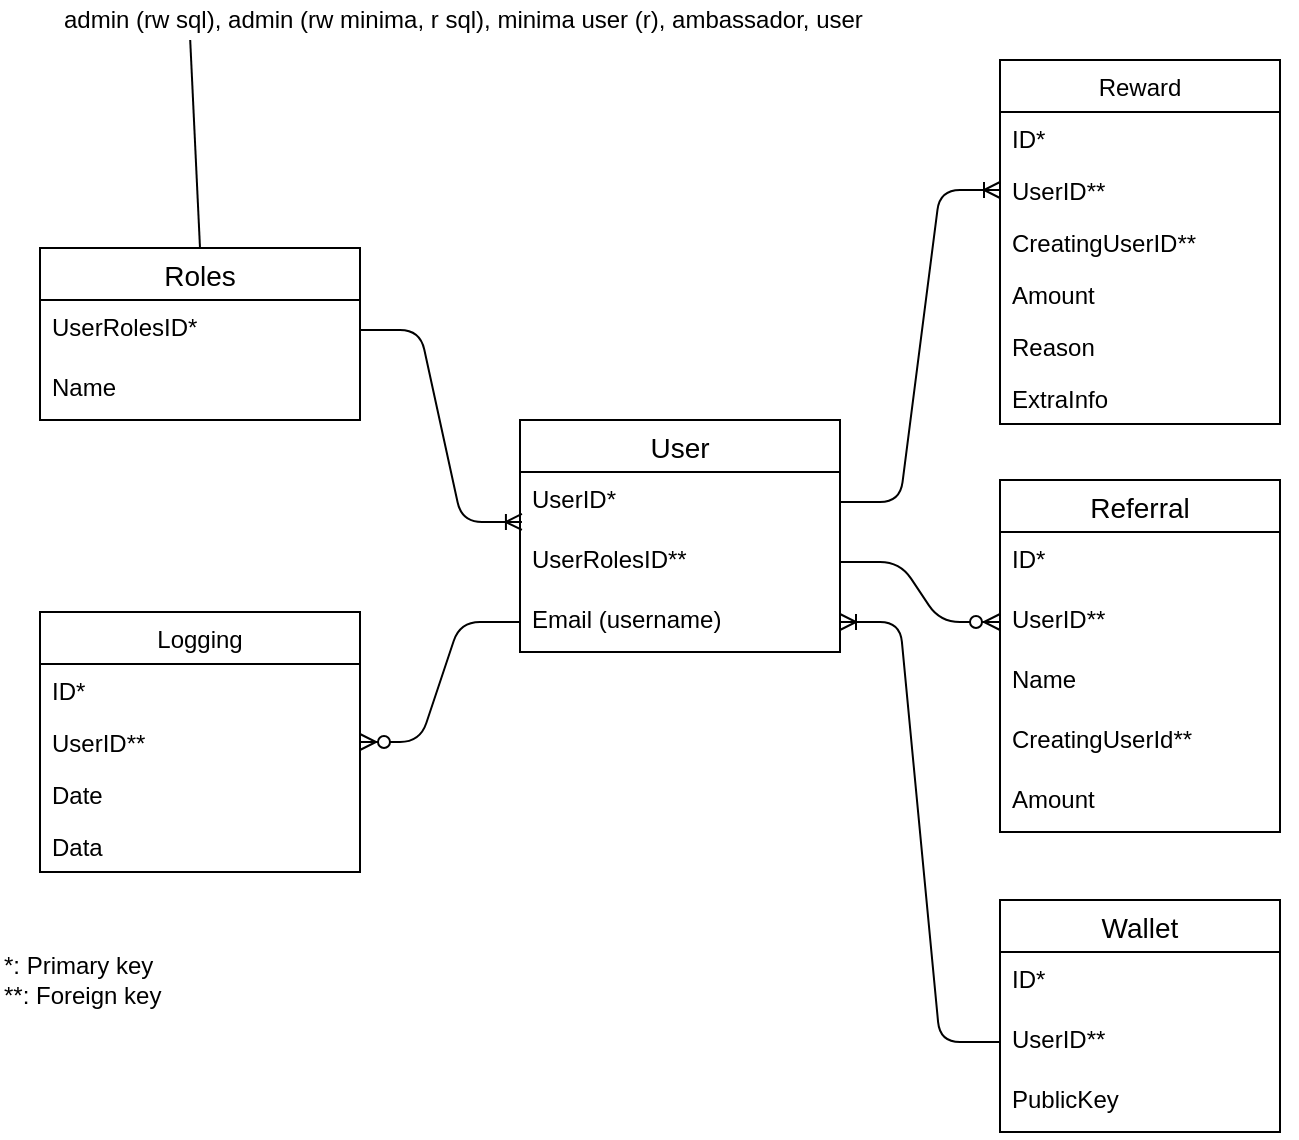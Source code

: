 <mxfile version="14.3.0" type="device"><diagram id="-R4wV61z0FhMpNAPlASs" name="Page-1"><mxGraphModel dx="946" dy="566" grid="1" gridSize="10" guides="1" tooltips="1" connect="1" arrows="1" fold="1" page="1" pageScale="1" pageWidth="850" pageHeight="1100" math="0" shadow="0"><root><mxCell id="0"/><mxCell id="1" parent="0"/><mxCell id="VogovKga2d4YdazWaHmc-1" value="User" style="swimlane;fontStyle=0;childLayout=stackLayout;horizontal=1;startSize=26;horizontalStack=0;resizeParent=1;resizeParentMax=0;resizeLast=0;collapsible=1;marginBottom=0;align=center;fontSize=14;" parent="1" vertex="1"><mxGeometry x="280" y="500" width="160" height="116" as="geometry"/></mxCell><mxCell id="VogovKga2d4YdazWaHmc-2" value="UserID*" style="text;strokeColor=none;fillColor=none;spacingLeft=4;spacingRight=4;overflow=hidden;rotatable=0;points=[[0,0.5],[1,0.5]];portConstraint=eastwest;fontSize=12;" parent="VogovKga2d4YdazWaHmc-1" vertex="1"><mxGeometry y="26" width="160" height="30" as="geometry"/></mxCell><mxCell id="VogovKga2d4YdazWaHmc-3" value="UserRolesID**" style="text;strokeColor=none;fillColor=none;spacingLeft=4;spacingRight=4;overflow=hidden;rotatable=0;points=[[0,0.5],[1,0.5]];portConstraint=eastwest;fontSize=12;" parent="VogovKga2d4YdazWaHmc-1" vertex="1"><mxGeometry y="56" width="160" height="30" as="geometry"/></mxCell><mxCell id="VogovKga2d4YdazWaHmc-4" value="Email (username)" style="text;strokeColor=none;fillColor=none;spacingLeft=4;spacingRight=4;overflow=hidden;rotatable=0;points=[[0,0.5],[1,0.5]];portConstraint=eastwest;fontSize=12;" parent="VogovKga2d4YdazWaHmc-1" vertex="1"><mxGeometry y="86" width="160" height="30" as="geometry"/></mxCell><mxCell id="VogovKga2d4YdazWaHmc-10" value="Roles" style="swimlane;fontStyle=0;childLayout=stackLayout;horizontal=1;startSize=26;horizontalStack=0;resizeParent=1;resizeParentMax=0;resizeLast=0;collapsible=1;marginBottom=0;align=center;fontSize=14;" parent="1" vertex="1"><mxGeometry x="40" y="414" width="160" height="86" as="geometry"/></mxCell><mxCell id="VogovKga2d4YdazWaHmc-12" value="UserRolesID*" style="text;strokeColor=none;fillColor=none;spacingLeft=4;spacingRight=4;overflow=hidden;rotatable=0;points=[[0,0.5],[1,0.5]];portConstraint=eastwest;fontSize=12;" parent="VogovKga2d4YdazWaHmc-10" vertex="1"><mxGeometry y="26" width="160" height="30" as="geometry"/></mxCell><mxCell id="VogovKga2d4YdazWaHmc-13" value="Name" style="text;strokeColor=none;fillColor=none;spacingLeft=4;spacingRight=4;overflow=hidden;rotatable=0;points=[[0,0.5],[1,0.5]];portConstraint=eastwest;fontSize=12;" parent="VogovKga2d4YdazWaHmc-10" vertex="1"><mxGeometry y="56" width="160" height="30" as="geometry"/></mxCell><mxCell id="VogovKga2d4YdazWaHmc-16" value="Reward" style="swimlane;fontStyle=0;childLayout=stackLayout;horizontal=1;startSize=26;fillColor=none;horizontalStack=0;resizeParent=1;resizeParentMax=0;resizeLast=0;collapsible=1;marginBottom=0;" parent="1" vertex="1"><mxGeometry x="520" y="320" width="140" height="182" as="geometry"/></mxCell><mxCell id="VogovKga2d4YdazWaHmc-29" value="ID*" style="text;strokeColor=none;fillColor=none;align=left;verticalAlign=top;spacingLeft=4;spacingRight=4;overflow=hidden;rotatable=0;points=[[0,0.5],[1,0.5]];portConstraint=eastwest;" parent="VogovKga2d4YdazWaHmc-16" vertex="1"><mxGeometry y="26" width="140" height="26" as="geometry"/></mxCell><mxCell id="aOdp0XbVGNVfr9wfOgnh-13" value="UserID**" style="text;strokeColor=none;fillColor=none;align=left;verticalAlign=top;spacingLeft=4;spacingRight=4;overflow=hidden;rotatable=0;points=[[0,0.5],[1,0.5]];portConstraint=eastwest;" parent="VogovKga2d4YdazWaHmc-16" vertex="1"><mxGeometry y="52" width="140" height="26" as="geometry"/></mxCell><mxCell id="bJdyd767cQBEqQ9NRChY-1" value="CreatingUserID**&#10;" style="text;strokeColor=none;fillColor=none;align=left;verticalAlign=top;spacingLeft=4;spacingRight=4;overflow=hidden;rotatable=0;points=[[0,0.5],[1,0.5]];portConstraint=eastwest;" parent="VogovKga2d4YdazWaHmc-16" vertex="1"><mxGeometry y="78" width="140" height="26" as="geometry"/></mxCell><mxCell id="VogovKga2d4YdazWaHmc-18" value="Amount&#10;" style="text;strokeColor=none;fillColor=none;align=left;verticalAlign=top;spacingLeft=4;spacingRight=4;overflow=hidden;rotatable=0;points=[[0,0.5],[1,0.5]];portConstraint=eastwest;" parent="VogovKga2d4YdazWaHmc-16" vertex="1"><mxGeometry y="104" width="140" height="26" as="geometry"/></mxCell><mxCell id="VogovKga2d4YdazWaHmc-19" value="Reason&#10;" style="text;strokeColor=none;fillColor=none;align=left;verticalAlign=top;spacingLeft=4;spacingRight=4;overflow=hidden;rotatable=0;points=[[0,0.5],[1,0.5]];portConstraint=eastwest;" parent="VogovKga2d4YdazWaHmc-16" vertex="1"><mxGeometry y="130" width="140" height="26" as="geometry"/></mxCell><mxCell id="QWIWX1Q93222O7gZUJ-s-7" value="ExtraInfo" style="text;strokeColor=none;fillColor=none;align=left;verticalAlign=top;spacingLeft=4;spacingRight=4;overflow=hidden;rotatable=0;points=[[0,0.5],[1,0.5]];portConstraint=eastwest;" parent="VogovKga2d4YdazWaHmc-16" vertex="1"><mxGeometry y="156" width="140" height="26" as="geometry"/></mxCell><mxCell id="VogovKga2d4YdazWaHmc-22" value="Logging" style="swimlane;fontStyle=0;childLayout=stackLayout;horizontal=1;startSize=26;fillColor=none;horizontalStack=0;resizeParent=1;resizeParentMax=0;resizeLast=0;collapsible=1;marginBottom=0;" parent="1" vertex="1"><mxGeometry x="40" y="596" width="160" height="130" as="geometry"/></mxCell><mxCell id="bJdyd767cQBEqQ9NRChY-11" value="ID*" style="text;strokeColor=none;fillColor=none;align=left;verticalAlign=top;spacingLeft=4;spacingRight=4;overflow=hidden;rotatable=0;points=[[0,0.5],[1,0.5]];portConstraint=eastwest;" parent="VogovKga2d4YdazWaHmc-22" vertex="1"><mxGeometry y="26" width="160" height="26" as="geometry"/></mxCell><mxCell id="VogovKga2d4YdazWaHmc-23" value="UserID**" style="text;strokeColor=none;fillColor=none;align=left;verticalAlign=top;spacingLeft=4;spacingRight=4;overflow=hidden;rotatable=0;points=[[0,0.5],[1,0.5]];portConstraint=eastwest;" parent="VogovKga2d4YdazWaHmc-22" vertex="1"><mxGeometry y="52" width="160" height="26" as="geometry"/></mxCell><mxCell id="VogovKga2d4YdazWaHmc-39" value="Date" style="text;strokeColor=none;fillColor=none;align=left;verticalAlign=top;spacingLeft=4;spacingRight=4;overflow=hidden;rotatable=0;points=[[0,0.5],[1,0.5]];portConstraint=eastwest;" parent="VogovKga2d4YdazWaHmc-22" vertex="1"><mxGeometry y="78" width="160" height="26" as="geometry"/></mxCell><mxCell id="VogovKga2d4YdazWaHmc-40" value="Data" style="text;strokeColor=none;fillColor=none;align=left;verticalAlign=top;spacingLeft=4;spacingRight=4;overflow=hidden;rotatable=0;points=[[0,0.5],[1,0.5]];portConstraint=eastwest;" parent="VogovKga2d4YdazWaHmc-22" vertex="1"><mxGeometry y="104" width="160" height="26" as="geometry"/></mxCell><mxCell id="VogovKga2d4YdazWaHmc-57" value="" style="edgeStyle=entityRelationEdgeStyle;fontSize=12;html=1;endArrow=ERzeroToMany;endFill=1;entryX=1;entryY=0.5;entryDx=0;entryDy=0;exitX=0;exitY=0.5;exitDx=0;exitDy=0;" parent="1" source="VogovKga2d4YdazWaHmc-4" target="VogovKga2d4YdazWaHmc-23" edge="1"><mxGeometry width="100" height="100" relative="1" as="geometry"><mxPoint x="380" y="417" as="sourcePoint"/><mxPoint x="180" y="619.998" as="targetPoint"/></mxGeometry></mxCell><mxCell id="bJdyd767cQBEqQ9NRChY-2" value="admin (rw sql), admin (rw minima, r sql), minima user (r), ambassador, user&amp;nbsp;" style="text;html=1;align=left;verticalAlign=middle;resizable=0;points=[];autosize=1;" parent="1" vertex="1"><mxGeometry x="50" y="290" width="420" height="20" as="geometry"/></mxCell><mxCell id="bJdyd767cQBEqQ9NRChY-3" value="Referral" style="swimlane;fontStyle=0;childLayout=stackLayout;horizontal=1;startSize=26;horizontalStack=0;resizeParent=1;resizeParentMax=0;resizeLast=0;collapsible=1;marginBottom=0;align=center;fontSize=14;" parent="1" vertex="1"><mxGeometry x="520" y="530" width="140" height="176" as="geometry"/></mxCell><mxCell id="bJdyd767cQBEqQ9NRChY-8" value="ID*" style="text;strokeColor=none;fillColor=none;spacingLeft=4;spacingRight=4;overflow=hidden;rotatable=0;points=[[0,0.5],[1,0.5]];portConstraint=eastwest;fontSize=12;" parent="bJdyd767cQBEqQ9NRChY-3" vertex="1"><mxGeometry y="26" width="140" height="30" as="geometry"/></mxCell><mxCell id="bJdyd767cQBEqQ9NRChY-4" value="UserID**" style="text;strokeColor=none;fillColor=none;spacingLeft=4;spacingRight=4;overflow=hidden;rotatable=0;points=[[0,0.5],[1,0.5]];portConstraint=eastwest;fontSize=12;" parent="bJdyd767cQBEqQ9NRChY-3" vertex="1"><mxGeometry y="56" width="140" height="30" as="geometry"/></mxCell><mxCell id="-M7NrTbBrlnv17T3BPxq-1" value="Name" style="text;strokeColor=none;fillColor=none;spacingLeft=4;spacingRight=4;overflow=hidden;rotatable=0;points=[[0,0.5],[1,0.5]];portConstraint=eastwest;fontSize=12;" vertex="1" parent="bJdyd767cQBEqQ9NRChY-3"><mxGeometry y="86" width="140" height="30" as="geometry"/></mxCell><mxCell id="a344jlnvcdazKrhl5FHc-2" value="CreatingUserId**" style="text;strokeColor=none;fillColor=none;spacingLeft=4;spacingRight=4;overflow=hidden;rotatable=0;points=[[0,0.5],[1,0.5]];portConstraint=eastwest;fontSize=12;" parent="bJdyd767cQBEqQ9NRChY-3" vertex="1"><mxGeometry y="116" width="140" height="30" as="geometry"/></mxCell><mxCell id="bJdyd767cQBEqQ9NRChY-5" value="Amount" style="text;strokeColor=none;fillColor=none;spacingLeft=4;spacingRight=4;overflow=hidden;rotatable=0;points=[[0,0.5],[1,0.5]];portConstraint=eastwest;fontSize=12;" parent="bJdyd767cQBEqQ9NRChY-3" vertex="1"><mxGeometry y="146" width="140" height="30" as="geometry"/></mxCell><mxCell id="bJdyd767cQBEqQ9NRChY-7" value="" style="edgeStyle=entityRelationEdgeStyle;fontSize=12;html=1;endArrow=ERzeroToMany;endFill=1;entryX=0;entryY=0.5;entryDx=0;entryDy=0;exitX=1;exitY=0.5;exitDx=0;exitDy=0;" parent="1" source="VogovKga2d4YdazWaHmc-3" target="bJdyd767cQBEqQ9NRChY-4" edge="1"><mxGeometry width="100" height="100" relative="1" as="geometry"><mxPoint x="462" y="509" as="sourcePoint"/><mxPoint x="200" y="649.998" as="targetPoint"/></mxGeometry></mxCell><mxCell id="bJdyd767cQBEqQ9NRChY-12" value="" style="endArrow=none;html=1;exitX=0.5;exitY=0;exitDx=0;exitDy=0;entryX=0.155;entryY=1;entryDx=0;entryDy=0;entryPerimeter=0;" parent="1" source="VogovKga2d4YdazWaHmc-10" target="bJdyd767cQBEqQ9NRChY-2" edge="1"><mxGeometry width="50" height="50" relative="1" as="geometry"><mxPoint x="130" y="420" as="sourcePoint"/><mxPoint x="180" y="370" as="targetPoint"/></mxGeometry></mxCell><mxCell id="VogovKga2d4YdazWaHmc-56" value="" style="edgeStyle=entityRelationEdgeStyle;fontSize=12;html=1;endArrow=ERoneToMany;entryX=0.006;entryY=0.833;entryDx=0;entryDy=0;entryPerimeter=0;exitX=1;exitY=0.5;exitDx=0;exitDy=0;" parent="1" source="VogovKga2d4YdazWaHmc-12" target="VogovKga2d4YdazWaHmc-2" edge="1"><mxGeometry width="100" height="100" relative="1" as="geometry"><mxPoint x="420" y="550" as="sourcePoint"/><mxPoint x="180.96" y="476" as="targetPoint"/></mxGeometry></mxCell><mxCell id="aOdp0XbVGNVfr9wfOgnh-12" value="" style="edgeStyle=entityRelationEdgeStyle;fontSize=12;html=1;endArrow=ERoneToMany;exitX=1;exitY=0.5;exitDx=0;exitDy=0;entryX=0;entryY=0.5;entryDx=0;entryDy=0;" parent="1" source="VogovKga2d4YdazWaHmc-2" target="aOdp0XbVGNVfr9wfOgnh-13" edge="1"><mxGeometry width="100" height="100" relative="1" as="geometry"><mxPoint x="470" y="580" as="sourcePoint"/><mxPoint x="570" y="480" as="targetPoint"/></mxGeometry></mxCell><mxCell id="aOdp0XbVGNVfr9wfOgnh-15" value="*: Primary key&lt;br&gt;**: Foreign key" style="text;html=1;strokeColor=none;fillColor=none;align=left;verticalAlign=middle;whiteSpace=wrap;rounded=0;" parent="1" vertex="1"><mxGeometry x="20" y="770" width="110" height="20" as="geometry"/></mxCell><mxCell id="QWIWX1Q93222O7gZUJ-s-1" value="Wallet" style="swimlane;fontStyle=0;childLayout=stackLayout;horizontal=1;startSize=26;horizontalStack=0;resizeParent=1;resizeParentMax=0;resizeLast=0;collapsible=1;marginBottom=0;align=center;fontSize=14;" parent="1" vertex="1"><mxGeometry x="520" y="740" width="140" height="116" as="geometry"/></mxCell><mxCell id="QWIWX1Q93222O7gZUJ-s-2" value="ID*" style="text;strokeColor=none;fillColor=none;spacingLeft=4;spacingRight=4;overflow=hidden;rotatable=0;points=[[0,0.5],[1,0.5]];portConstraint=eastwest;fontSize=12;" parent="QWIWX1Q93222O7gZUJ-s-1" vertex="1"><mxGeometry y="26" width="140" height="30" as="geometry"/></mxCell><mxCell id="QWIWX1Q93222O7gZUJ-s-3" value="UserID**" style="text;strokeColor=none;fillColor=none;spacingLeft=4;spacingRight=4;overflow=hidden;rotatable=0;points=[[0,0.5],[1,0.5]];portConstraint=eastwest;fontSize=12;" parent="QWIWX1Q93222O7gZUJ-s-1" vertex="1"><mxGeometry y="56" width="140" height="30" as="geometry"/></mxCell><mxCell id="QWIWX1Q93222O7gZUJ-s-4" value="PublicKey" style="text;strokeColor=none;fillColor=none;spacingLeft=4;spacingRight=4;overflow=hidden;rotatable=0;points=[[0,0.5],[1,0.5]];portConstraint=eastwest;fontSize=12;" parent="QWIWX1Q93222O7gZUJ-s-1" vertex="1"><mxGeometry y="86" width="140" height="30" as="geometry"/></mxCell><mxCell id="QWIWX1Q93222O7gZUJ-s-6" style="edgeStyle=orthogonalEdgeStyle;rounded=0;orthogonalLoop=1;jettySize=auto;html=1;exitX=1;exitY=0.5;exitDx=0;exitDy=0;" parent="QWIWX1Q93222O7gZUJ-s-1" source="QWIWX1Q93222O7gZUJ-s-3" target="QWIWX1Q93222O7gZUJ-s-3" edge="1"><mxGeometry relative="1" as="geometry"/></mxCell><mxCell id="QWIWX1Q93222O7gZUJ-s-5" value="" style="edgeStyle=entityRelationEdgeStyle;fontSize=12;html=1;endArrow=ERoneToMany;entryX=1;entryY=0.5;entryDx=0;entryDy=0;exitX=0;exitY=0.5;exitDx=0;exitDy=0;" parent="1" source="QWIWX1Q93222O7gZUJ-s-3" target="VogovKga2d4YdazWaHmc-4" edge="1"><mxGeometry width="100" height="100" relative="1" as="geometry"><mxPoint x="370" y="730" as="sourcePoint"/><mxPoint x="470" y="630" as="targetPoint"/></mxGeometry></mxCell></root></mxGraphModel></diagram></mxfile>